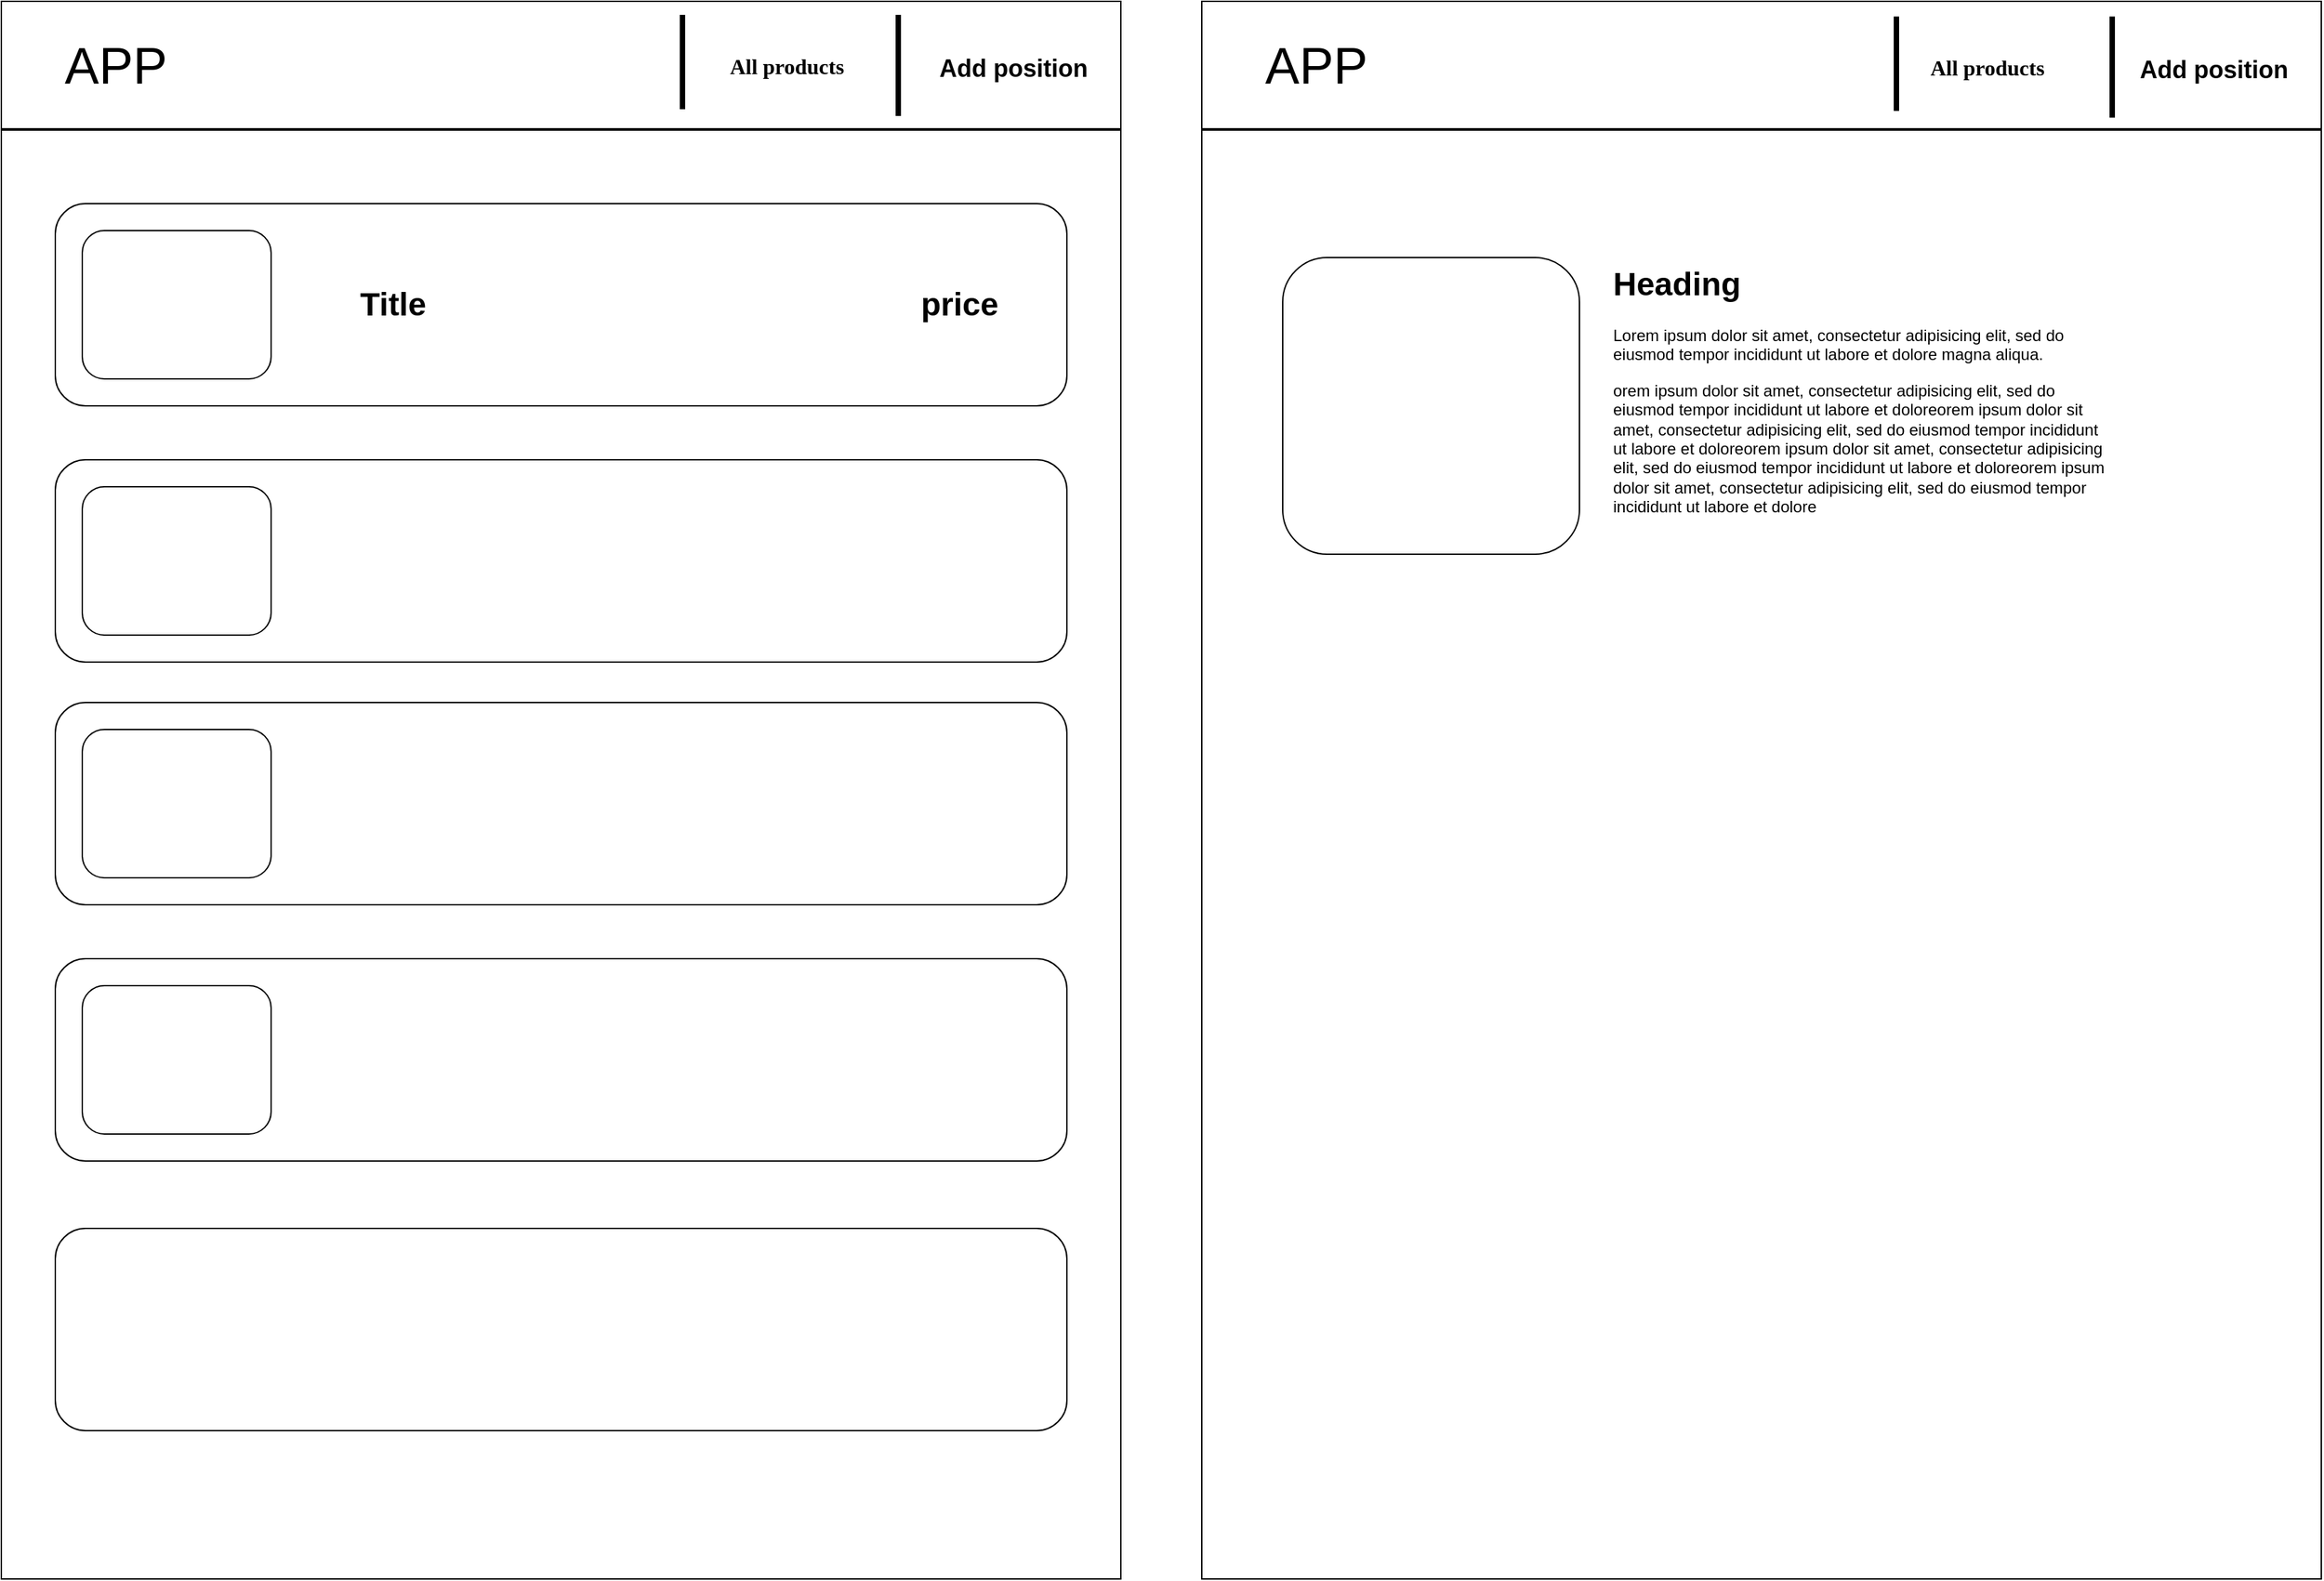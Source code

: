 <mxfile version="21.6.9" type="github">
  <diagram id="C5RBs43oDa-KdzZeNtuy" name="Page-1">
    <mxGraphModel dx="4262" dy="1943" grid="1" gridSize="10" guides="1" tooltips="1" connect="1" arrows="1" fold="1" page="1" pageScale="1" pageWidth="827" pageHeight="1169" math="0" shadow="0">
      <root>
        <mxCell id="WIyWlLk6GJQsqaUBKTNV-0" />
        <mxCell id="WIyWlLk6GJQsqaUBKTNV-1" parent="WIyWlLk6GJQsqaUBKTNV-0" />
        <mxCell id="kHaYimWGmzNnGJCPvtg9-30" value="" style="rounded=1;whiteSpace=wrap;html=1;" vertex="1" parent="WIyWlLk6GJQsqaUBKTNV-1">
          <mxGeometry x="930" y="170" width="750" height="150" as="geometry" />
        </mxCell>
        <mxCell id="MD7UHL0Xo0C_XkCfp43g-0" value="" style="rounded=0;whiteSpace=wrap;html=1;" parent="WIyWlLk6GJQsqaUBKTNV-1" vertex="1">
          <mxGeometry y="20" width="830" height="1170" as="geometry" />
        </mxCell>
        <mxCell id="MD7UHL0Xo0C_XkCfp43g-8" value="" style="line;strokeWidth=2;html=1;" parent="WIyWlLk6GJQsqaUBKTNV-1" vertex="1">
          <mxGeometry y="110" width="830" height="10" as="geometry" />
        </mxCell>
        <mxCell id="MD7UHL0Xo0C_XkCfp43g-9" value="APP" style="text;html=1;strokeColor=none;fillColor=none;align=center;verticalAlign=middle;whiteSpace=wrap;rounded=0;fontSize=38;" parent="WIyWlLk6GJQsqaUBKTNV-1" vertex="1">
          <mxGeometry x="20" y="37.5" width="130" height="60" as="geometry" />
        </mxCell>
        <mxCell id="MD7UHL0Xo0C_XkCfp43g-10" value="" style="line;strokeWidth=4;direction=south;html=1;perimeter=backbonePerimeter;points=[];outlineConnect=0;" parent="WIyWlLk6GJQsqaUBKTNV-1" vertex="1">
          <mxGeometry x="660" y="30" width="10" height="75" as="geometry" />
        </mxCell>
        <mxCell id="MD7UHL0Xo0C_XkCfp43g-11" value="" style="line;strokeWidth=4;direction=south;html=1;perimeter=backbonePerimeter;points=[];outlineConnect=0;" parent="WIyWlLk6GJQsqaUBKTNV-1" vertex="1">
          <mxGeometry x="500" y="30" width="10" height="70" as="geometry" />
        </mxCell>
        <mxCell id="MD7UHL0Xo0C_XkCfp43g-12" value="&lt;ul style=&quot;display: flex; list-style: none; gap: 1rem; font-family: &amp;quot;Times New Roman&amp;quot;; font-size: medium; text-align: start;&quot; class=&quot;nav&quot;&gt;&lt;li&gt;All products&lt;/li&gt;&lt;li&gt;&lt;br&gt;&lt;/li&gt;&lt;/ul&gt;" style="text;strokeColor=none;fillColor=none;html=1;fontSize=24;fontStyle=1;verticalAlign=middle;align=center;" parent="WIyWlLk6GJQsqaUBKTNV-1" vertex="1">
          <mxGeometry x="520" y="47.5" width="100" height="40" as="geometry" />
        </mxCell>
        <mxCell id="MD7UHL0Xo0C_XkCfp43g-13" value="Add position" style="text;strokeColor=none;fillColor=none;html=1;fontSize=18;fontStyle=1;verticalAlign=middle;align=center;" parent="WIyWlLk6GJQsqaUBKTNV-1" vertex="1">
          <mxGeometry x="700" y="50" width="100" height="40" as="geometry" />
        </mxCell>
        <mxCell id="MD7UHL0Xo0C_XkCfp43g-14" value="" style="rounded=1;whiteSpace=wrap;html=1;" parent="WIyWlLk6GJQsqaUBKTNV-1" vertex="1">
          <mxGeometry x="40" y="170" width="750" height="150" as="geometry" />
        </mxCell>
        <mxCell id="MD7UHL0Xo0C_XkCfp43g-15" value="" style="rounded=1;whiteSpace=wrap;html=1;" parent="WIyWlLk6GJQsqaUBKTNV-1" vertex="1">
          <mxGeometry x="40" y="360" width="750" height="150" as="geometry" />
        </mxCell>
        <mxCell id="MD7UHL0Xo0C_XkCfp43g-16" value="" style="rounded=1;whiteSpace=wrap;html=1;" parent="WIyWlLk6GJQsqaUBKTNV-1" vertex="1">
          <mxGeometry x="40" y="540" width="750" height="150" as="geometry" />
        </mxCell>
        <mxCell id="MD7UHL0Xo0C_XkCfp43g-17" value="" style="rounded=1;whiteSpace=wrap;html=1;" parent="WIyWlLk6GJQsqaUBKTNV-1" vertex="1">
          <mxGeometry x="40" y="730" width="750" height="150" as="geometry" />
        </mxCell>
        <mxCell id="MD7UHL0Xo0C_XkCfp43g-18" value="" style="rounded=1;whiteSpace=wrap;html=1;" parent="WIyWlLk6GJQsqaUBKTNV-1" vertex="1">
          <mxGeometry x="40" y="930" width="750" height="150" as="geometry" />
        </mxCell>
        <mxCell id="MD7UHL0Xo0C_XkCfp43g-19" value="" style="rounded=1;whiteSpace=wrap;html=1;" parent="WIyWlLk6GJQsqaUBKTNV-1" vertex="1">
          <mxGeometry x="60" y="190" width="140" height="110" as="geometry" />
        </mxCell>
        <mxCell id="MD7UHL0Xo0C_XkCfp43g-20" value="" style="rounded=1;whiteSpace=wrap;html=1;" parent="WIyWlLk6GJQsqaUBKTNV-1" vertex="1">
          <mxGeometry x="60" y="380" width="140" height="110" as="geometry" />
        </mxCell>
        <mxCell id="MD7UHL0Xo0C_XkCfp43g-21" value="" style="rounded=1;whiteSpace=wrap;html=1;" parent="WIyWlLk6GJQsqaUBKTNV-1" vertex="1">
          <mxGeometry x="60" y="560" width="140" height="110" as="geometry" />
        </mxCell>
        <mxCell id="MD7UHL0Xo0C_XkCfp43g-22" value="" style="rounded=1;whiteSpace=wrap;html=1;" parent="WIyWlLk6GJQsqaUBKTNV-1" vertex="1">
          <mxGeometry x="60" y="750" width="140" height="110" as="geometry" />
        </mxCell>
        <mxCell id="kHaYimWGmzNnGJCPvtg9-0" value="Title" style="text;strokeColor=none;fillColor=none;html=1;fontSize=24;fontStyle=1;verticalAlign=middle;align=center;" vertex="1" parent="WIyWlLk6GJQsqaUBKTNV-1">
          <mxGeometry x="190" y="225" width="200" height="40" as="geometry" />
        </mxCell>
        <mxCell id="kHaYimWGmzNnGJCPvtg9-1" value="price" style="text;strokeColor=none;fillColor=none;html=1;fontSize=24;fontStyle=1;verticalAlign=middle;align=center;" vertex="1" parent="WIyWlLk6GJQsqaUBKTNV-1">
          <mxGeometry x="610" y="225" width="200" height="40" as="geometry" />
        </mxCell>
        <mxCell id="kHaYimWGmzNnGJCPvtg9-11" value="&lt;ul style=&quot;display: flex; list-style: none; gap: 1rem; font-family: &amp;quot;Times New Roman&amp;quot;; font-size: medium; text-align: start;&quot; class=&quot;nav&quot;&gt;&lt;li&gt;All products&lt;/li&gt;&lt;li&gt;&lt;br&gt;&lt;/li&gt;&lt;/ul&gt;" style="text;strokeColor=none;fillColor=none;html=1;fontSize=24;fontStyle=1;verticalAlign=middle;align=center;" vertex="1" parent="WIyWlLk6GJQsqaUBKTNV-1">
          <mxGeometry x="1410" y="47.5" width="100" height="40" as="geometry" />
        </mxCell>
        <mxCell id="kHaYimWGmzNnGJCPvtg9-12" value="" style="line;strokeWidth=4;direction=south;html=1;perimeter=backbonePerimeter;points=[];outlineConnect=0;" vertex="1" parent="WIyWlLk6GJQsqaUBKTNV-1">
          <mxGeometry x="1550" y="30" width="10" height="75" as="geometry" />
        </mxCell>
        <mxCell id="kHaYimWGmzNnGJCPvtg9-13" value="Add position" style="text;strokeColor=none;fillColor=none;html=1;fontSize=18;fontStyle=1;verticalAlign=middle;align=center;" vertex="1" parent="WIyWlLk6GJQsqaUBKTNV-1">
          <mxGeometry x="1590" y="50" width="100" height="40" as="geometry" />
        </mxCell>
        <mxCell id="kHaYimWGmzNnGJCPvtg9-15" value="" style="line;strokeWidth=2;html=1;" vertex="1" parent="WIyWlLk6GJQsqaUBKTNV-1">
          <mxGeometry x="890" y="110" width="830" height="10" as="geometry" />
        </mxCell>
        <mxCell id="kHaYimWGmzNnGJCPvtg9-14" value="" style="rounded=0;whiteSpace=wrap;html=1;" vertex="1" parent="WIyWlLk6GJQsqaUBKTNV-1">
          <mxGeometry x="890" y="20" width="830" height="1170" as="geometry" />
        </mxCell>
        <mxCell id="kHaYimWGmzNnGJCPvtg9-16" value="APP" style="text;html=1;strokeColor=none;fillColor=none;align=center;verticalAlign=middle;whiteSpace=wrap;rounded=0;fontSize=38;" vertex="1" parent="WIyWlLk6GJQsqaUBKTNV-1">
          <mxGeometry x="910" y="37.5" width="130" height="60" as="geometry" />
        </mxCell>
        <mxCell id="kHaYimWGmzNnGJCPvtg9-18" value="&lt;ul style=&quot;display: flex; list-style: none; gap: 1rem; font-family: &amp;quot;Times New Roman&amp;quot;; font-size: medium; text-align: start;&quot; class=&quot;nav&quot;&gt;&lt;li&gt;All products&lt;/li&gt;&lt;li&gt;&lt;br&gt;&lt;/li&gt;&lt;/ul&gt;" style="text;strokeColor=none;fillColor=none;html=1;fontSize=24;fontStyle=1;verticalAlign=middle;align=center;" vertex="1" parent="WIyWlLk6GJQsqaUBKTNV-1">
          <mxGeometry x="1410" y="48.75" width="100" height="40" as="geometry" />
        </mxCell>
        <mxCell id="kHaYimWGmzNnGJCPvtg9-19" value="Add position" style="text;strokeColor=none;fillColor=none;html=1;fontSize=18;fontStyle=1;verticalAlign=middle;align=center;" vertex="1" parent="WIyWlLk6GJQsqaUBKTNV-1">
          <mxGeometry x="1590" y="51.25" width="100" height="40" as="geometry" />
        </mxCell>
        <mxCell id="kHaYimWGmzNnGJCPvtg9-20" value="" style="line;strokeWidth=4;direction=south;html=1;perimeter=backbonePerimeter;points=[];outlineConnect=0;" vertex="1" parent="WIyWlLk6GJQsqaUBKTNV-1">
          <mxGeometry x="1400" y="31.25" width="10" height="70" as="geometry" />
        </mxCell>
        <mxCell id="kHaYimWGmzNnGJCPvtg9-21" value="" style="line;strokeWidth=4;direction=south;html=1;perimeter=backbonePerimeter;points=[];outlineConnect=0;" vertex="1" parent="WIyWlLk6GJQsqaUBKTNV-1">
          <mxGeometry x="1560" y="31.25" width="10" height="75" as="geometry" />
        </mxCell>
        <mxCell id="kHaYimWGmzNnGJCPvtg9-27" value="" style="rounded=1;whiteSpace=wrap;html=1;" vertex="1" parent="WIyWlLk6GJQsqaUBKTNV-1">
          <mxGeometry x="950" y="210" width="220" height="220" as="geometry" />
        </mxCell>
        <mxCell id="kHaYimWGmzNnGJCPvtg9-29" value="&lt;h1&gt;Heading&lt;/h1&gt;&lt;p&gt;Lorem ipsum dolor sit amet, consectetur adipisicing elit, sed do eiusmod tempor incididunt ut labore et dolore magna aliqua.&lt;/p&gt;orem ipsum dolor sit amet, consectetur adipisicing elit, sed do eiusmod tempor incididunt ut labore et doloreorem ipsum dolor sit amet, consectetur adipisicing elit, sed do eiusmod tempor incididunt ut labore et doloreorem ipsum dolor sit amet, consectetur adipisicing elit, sed do eiusmod tempor incididunt ut labore et doloreorem ipsum dolor sit amet, consectetur adipisicing elit, sed do eiusmod tempor incididunt ut labore et dolore" style="text;html=1;strokeColor=none;fillColor=none;spacing=5;spacingTop=-20;whiteSpace=wrap;overflow=hidden;rounded=0;" vertex="1" parent="WIyWlLk6GJQsqaUBKTNV-1">
          <mxGeometry x="1190" y="210" width="380" height="210" as="geometry" />
        </mxCell>
        <mxCell id="kHaYimWGmzNnGJCPvtg9-35" value="" style="line;strokeWidth=2;html=1;" vertex="1" parent="WIyWlLk6GJQsqaUBKTNV-1">
          <mxGeometry x="890" y="110" width="830" height="10" as="geometry" />
        </mxCell>
      </root>
    </mxGraphModel>
  </diagram>
</mxfile>
